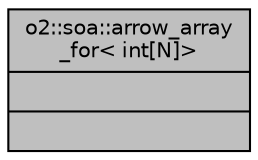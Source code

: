 digraph "o2::soa::arrow_array_for&lt; int[N]&gt;"
{
 // INTERACTIVE_SVG=YES
  bgcolor="transparent";
  edge [fontname="Helvetica",fontsize="10",labelfontname="Helvetica",labelfontsize="10"];
  node [fontname="Helvetica",fontsize="10",shape=record];
  Node1 [label="{o2::soa::arrow_array\l_for\< int[N]\>\n||}",height=0.2,width=0.4,color="black", fillcolor="grey75", style="filled", fontcolor="black"];
}
